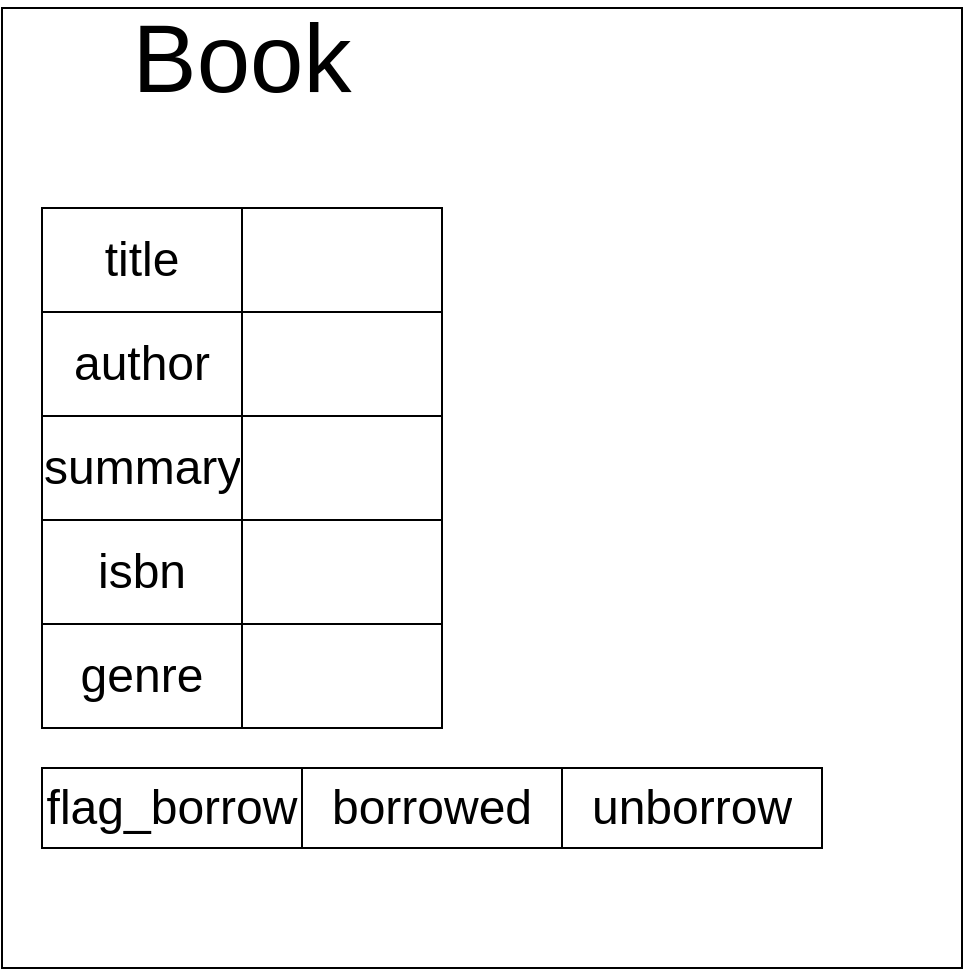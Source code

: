 <mxfile version="16.5.6" type="github">
  <diagram id="GoAeqV7qfYGexgVjbEXy" name="Page-1">
    <mxGraphModel dx="1790" dy="584" grid="1" gridSize="10" guides="1" tooltips="1" connect="1" arrows="1" fold="1" page="1" pageScale="1" pageWidth="827" pageHeight="1169" math="0" shadow="0">
      <root>
        <mxCell id="0" />
        <mxCell id="1" parent="0" />
        <mxCell id="bg-7uNEUNKjonXtPJYnG-1" value="" style="whiteSpace=wrap;html=1;aspect=fixed;" vertex="1" parent="1">
          <mxGeometry x="90" y="10" width="480" height="480" as="geometry" />
        </mxCell>
        <mxCell id="bg-7uNEUNKjonXtPJYnG-2" value="" style="shape=table;startSize=0;container=1;collapsible=0;childLayout=tableLayout;" vertex="1" parent="1">
          <mxGeometry x="110" y="110" width="200" height="260" as="geometry" />
        </mxCell>
        <mxCell id="bg-7uNEUNKjonXtPJYnG-3" value="" style="shape=tableRow;horizontal=0;startSize=0;swimlaneHead=0;swimlaneBody=0;top=0;left=0;bottom=0;right=0;collapsible=0;dropTarget=0;fillColor=none;points=[[0,0.5],[1,0.5]];portConstraint=eastwest;" vertex="1" parent="bg-7uNEUNKjonXtPJYnG-2">
          <mxGeometry width="200" height="52" as="geometry" />
        </mxCell>
        <mxCell id="bg-7uNEUNKjonXtPJYnG-4" value="&lt;font style=&quot;font-size: 24px&quot;&gt;title&lt;/font&gt;" style="shape=partialRectangle;html=1;whiteSpace=wrap;connectable=0;overflow=hidden;fillColor=none;top=0;left=0;bottom=0;right=0;pointerEvents=1;" vertex="1" parent="bg-7uNEUNKjonXtPJYnG-3">
          <mxGeometry width="100" height="52" as="geometry">
            <mxRectangle width="100" height="52" as="alternateBounds" />
          </mxGeometry>
        </mxCell>
        <mxCell id="bg-7uNEUNKjonXtPJYnG-5" value="" style="shape=partialRectangle;html=1;whiteSpace=wrap;connectable=0;overflow=hidden;fillColor=none;top=0;left=0;bottom=0;right=0;pointerEvents=1;" vertex="1" parent="bg-7uNEUNKjonXtPJYnG-3">
          <mxGeometry x="100" width="100" height="52" as="geometry">
            <mxRectangle width="100" height="52" as="alternateBounds" />
          </mxGeometry>
        </mxCell>
        <mxCell id="bg-7uNEUNKjonXtPJYnG-6" value="" style="shape=tableRow;horizontal=0;startSize=0;swimlaneHead=0;swimlaneBody=0;top=0;left=0;bottom=0;right=0;collapsible=0;dropTarget=0;fillColor=none;points=[[0,0.5],[1,0.5]];portConstraint=eastwest;" vertex="1" parent="bg-7uNEUNKjonXtPJYnG-2">
          <mxGeometry y="52" width="200" height="52" as="geometry" />
        </mxCell>
        <mxCell id="bg-7uNEUNKjonXtPJYnG-7" value="&lt;font style=&quot;font-size: 24px&quot;&gt;author&lt;/font&gt;" style="shape=partialRectangle;html=1;whiteSpace=wrap;connectable=0;overflow=hidden;fillColor=none;top=0;left=0;bottom=0;right=0;pointerEvents=1;" vertex="1" parent="bg-7uNEUNKjonXtPJYnG-6">
          <mxGeometry width="100" height="52" as="geometry">
            <mxRectangle width="100" height="52" as="alternateBounds" />
          </mxGeometry>
        </mxCell>
        <mxCell id="bg-7uNEUNKjonXtPJYnG-8" value="" style="shape=partialRectangle;html=1;whiteSpace=wrap;connectable=0;overflow=hidden;fillColor=none;top=0;left=0;bottom=0;right=0;pointerEvents=1;" vertex="1" parent="bg-7uNEUNKjonXtPJYnG-6">
          <mxGeometry x="100" width="100" height="52" as="geometry">
            <mxRectangle width="100" height="52" as="alternateBounds" />
          </mxGeometry>
        </mxCell>
        <mxCell id="bg-7uNEUNKjonXtPJYnG-9" value="" style="shape=tableRow;horizontal=0;startSize=0;swimlaneHead=0;swimlaneBody=0;top=0;left=0;bottom=0;right=0;collapsible=0;dropTarget=0;fillColor=none;points=[[0,0.5],[1,0.5]];portConstraint=eastwest;" vertex="1" parent="bg-7uNEUNKjonXtPJYnG-2">
          <mxGeometry y="104" width="200" height="52" as="geometry" />
        </mxCell>
        <mxCell id="bg-7uNEUNKjonXtPJYnG-10" value="&lt;font style=&quot;font-size: 24px&quot;&gt;summary&lt;/font&gt;" style="shape=partialRectangle;html=1;whiteSpace=wrap;connectable=0;overflow=hidden;fillColor=none;top=0;left=0;bottom=0;right=0;pointerEvents=1;" vertex="1" parent="bg-7uNEUNKjonXtPJYnG-9">
          <mxGeometry width="100" height="52" as="geometry">
            <mxRectangle width="100" height="52" as="alternateBounds" />
          </mxGeometry>
        </mxCell>
        <mxCell id="bg-7uNEUNKjonXtPJYnG-11" value="" style="shape=partialRectangle;html=1;whiteSpace=wrap;connectable=0;overflow=hidden;fillColor=none;top=0;left=0;bottom=0;right=0;pointerEvents=1;" vertex="1" parent="bg-7uNEUNKjonXtPJYnG-9">
          <mxGeometry x="100" width="100" height="52" as="geometry">
            <mxRectangle width="100" height="52" as="alternateBounds" />
          </mxGeometry>
        </mxCell>
        <mxCell id="bg-7uNEUNKjonXtPJYnG-12" value="" style="shape=tableRow;horizontal=0;startSize=0;swimlaneHead=0;swimlaneBody=0;top=0;left=0;bottom=0;right=0;collapsible=0;dropTarget=0;fillColor=none;points=[[0,0.5],[1,0.5]];portConstraint=eastwest;" vertex="1" parent="bg-7uNEUNKjonXtPJYnG-2">
          <mxGeometry y="156" width="200" height="52" as="geometry" />
        </mxCell>
        <mxCell id="bg-7uNEUNKjonXtPJYnG-13" value="&lt;font style=&quot;font-size: 24px&quot;&gt;isbn&lt;/font&gt;" style="shape=partialRectangle;html=1;whiteSpace=wrap;connectable=0;overflow=hidden;fillColor=none;top=0;left=0;bottom=0;right=0;pointerEvents=1;" vertex="1" parent="bg-7uNEUNKjonXtPJYnG-12">
          <mxGeometry width="100" height="52" as="geometry">
            <mxRectangle width="100" height="52" as="alternateBounds" />
          </mxGeometry>
        </mxCell>
        <mxCell id="bg-7uNEUNKjonXtPJYnG-14" value="" style="shape=partialRectangle;html=1;whiteSpace=wrap;connectable=0;overflow=hidden;fillColor=none;top=0;left=0;bottom=0;right=0;pointerEvents=1;" vertex="1" parent="bg-7uNEUNKjonXtPJYnG-12">
          <mxGeometry x="100" width="100" height="52" as="geometry">
            <mxRectangle width="100" height="52" as="alternateBounds" />
          </mxGeometry>
        </mxCell>
        <mxCell id="bg-7uNEUNKjonXtPJYnG-15" value="" style="shape=tableRow;horizontal=0;startSize=0;swimlaneHead=0;swimlaneBody=0;top=0;left=0;bottom=0;right=0;collapsible=0;dropTarget=0;fillColor=none;points=[[0,0.5],[1,0.5]];portConstraint=eastwest;" vertex="1" parent="bg-7uNEUNKjonXtPJYnG-2">
          <mxGeometry y="208" width="200" height="52" as="geometry" />
        </mxCell>
        <mxCell id="bg-7uNEUNKjonXtPJYnG-16" value="&lt;font style=&quot;font-size: 24px&quot;&gt;genre&lt;/font&gt;" style="shape=partialRectangle;html=1;whiteSpace=wrap;connectable=0;overflow=hidden;fillColor=none;top=0;left=0;bottom=0;right=0;pointerEvents=1;" vertex="1" parent="bg-7uNEUNKjonXtPJYnG-15">
          <mxGeometry width="100" height="52" as="geometry">
            <mxRectangle width="100" height="52" as="alternateBounds" />
          </mxGeometry>
        </mxCell>
        <mxCell id="bg-7uNEUNKjonXtPJYnG-17" value="" style="shape=partialRectangle;html=1;whiteSpace=wrap;connectable=0;overflow=hidden;fillColor=none;top=0;left=0;bottom=0;right=0;pointerEvents=1;" vertex="1" parent="bg-7uNEUNKjonXtPJYnG-15">
          <mxGeometry x="100" width="100" height="52" as="geometry">
            <mxRectangle width="100" height="52" as="alternateBounds" />
          </mxGeometry>
        </mxCell>
        <mxCell id="bg-7uNEUNKjonXtPJYnG-18" value="&lt;font style=&quot;font-size: 48px&quot;&gt;Book&lt;/font&gt;" style="text;html=1;strokeColor=none;fillColor=none;align=center;verticalAlign=middle;whiteSpace=wrap;rounded=0;" vertex="1" parent="1">
          <mxGeometry x="90" y="20" width="240" height="30" as="geometry" />
        </mxCell>
        <mxCell id="bg-7uNEUNKjonXtPJYnG-19" value="" style="shape=table;startSize=0;container=1;collapsible=0;childLayout=tableLayout;fontSize=24;" vertex="1" parent="1">
          <mxGeometry x="110" y="390" width="390" height="40" as="geometry" />
        </mxCell>
        <mxCell id="bg-7uNEUNKjonXtPJYnG-20" value="" style="shape=tableRow;horizontal=0;startSize=0;swimlaneHead=0;swimlaneBody=0;top=0;left=0;bottom=0;right=0;collapsible=0;dropTarget=0;fillColor=none;points=[[0,0.5],[1,0.5]];portConstraint=eastwest;fontSize=24;" vertex="1" parent="bg-7uNEUNKjonXtPJYnG-19">
          <mxGeometry width="390" height="40" as="geometry" />
        </mxCell>
        <mxCell id="bg-7uNEUNKjonXtPJYnG-21" value="flag_borrow" style="shape=partialRectangle;html=1;whiteSpace=wrap;connectable=0;overflow=hidden;fillColor=none;top=0;left=0;bottom=0;right=0;pointerEvents=1;fontSize=24;" vertex="1" parent="bg-7uNEUNKjonXtPJYnG-20">
          <mxGeometry width="130" height="40" as="geometry">
            <mxRectangle width="130" height="40" as="alternateBounds" />
          </mxGeometry>
        </mxCell>
        <mxCell id="bg-7uNEUNKjonXtPJYnG-22" value="borrowed" style="shape=partialRectangle;html=1;whiteSpace=wrap;connectable=0;overflow=hidden;fillColor=none;top=0;left=0;bottom=0;right=0;pointerEvents=1;fontSize=24;" vertex="1" parent="bg-7uNEUNKjonXtPJYnG-20">
          <mxGeometry x="130" width="130" height="40" as="geometry">
            <mxRectangle width="130" height="40" as="alternateBounds" />
          </mxGeometry>
        </mxCell>
        <mxCell id="bg-7uNEUNKjonXtPJYnG-23" value="unborrow" style="shape=partialRectangle;html=1;whiteSpace=wrap;connectable=0;overflow=hidden;fillColor=none;top=0;left=0;bottom=0;right=0;pointerEvents=1;fontSize=24;" vertex="1" parent="bg-7uNEUNKjonXtPJYnG-20">
          <mxGeometry x="260" width="130" height="40" as="geometry">
            <mxRectangle width="130" height="40" as="alternateBounds" />
          </mxGeometry>
        </mxCell>
      </root>
    </mxGraphModel>
  </diagram>
</mxfile>

